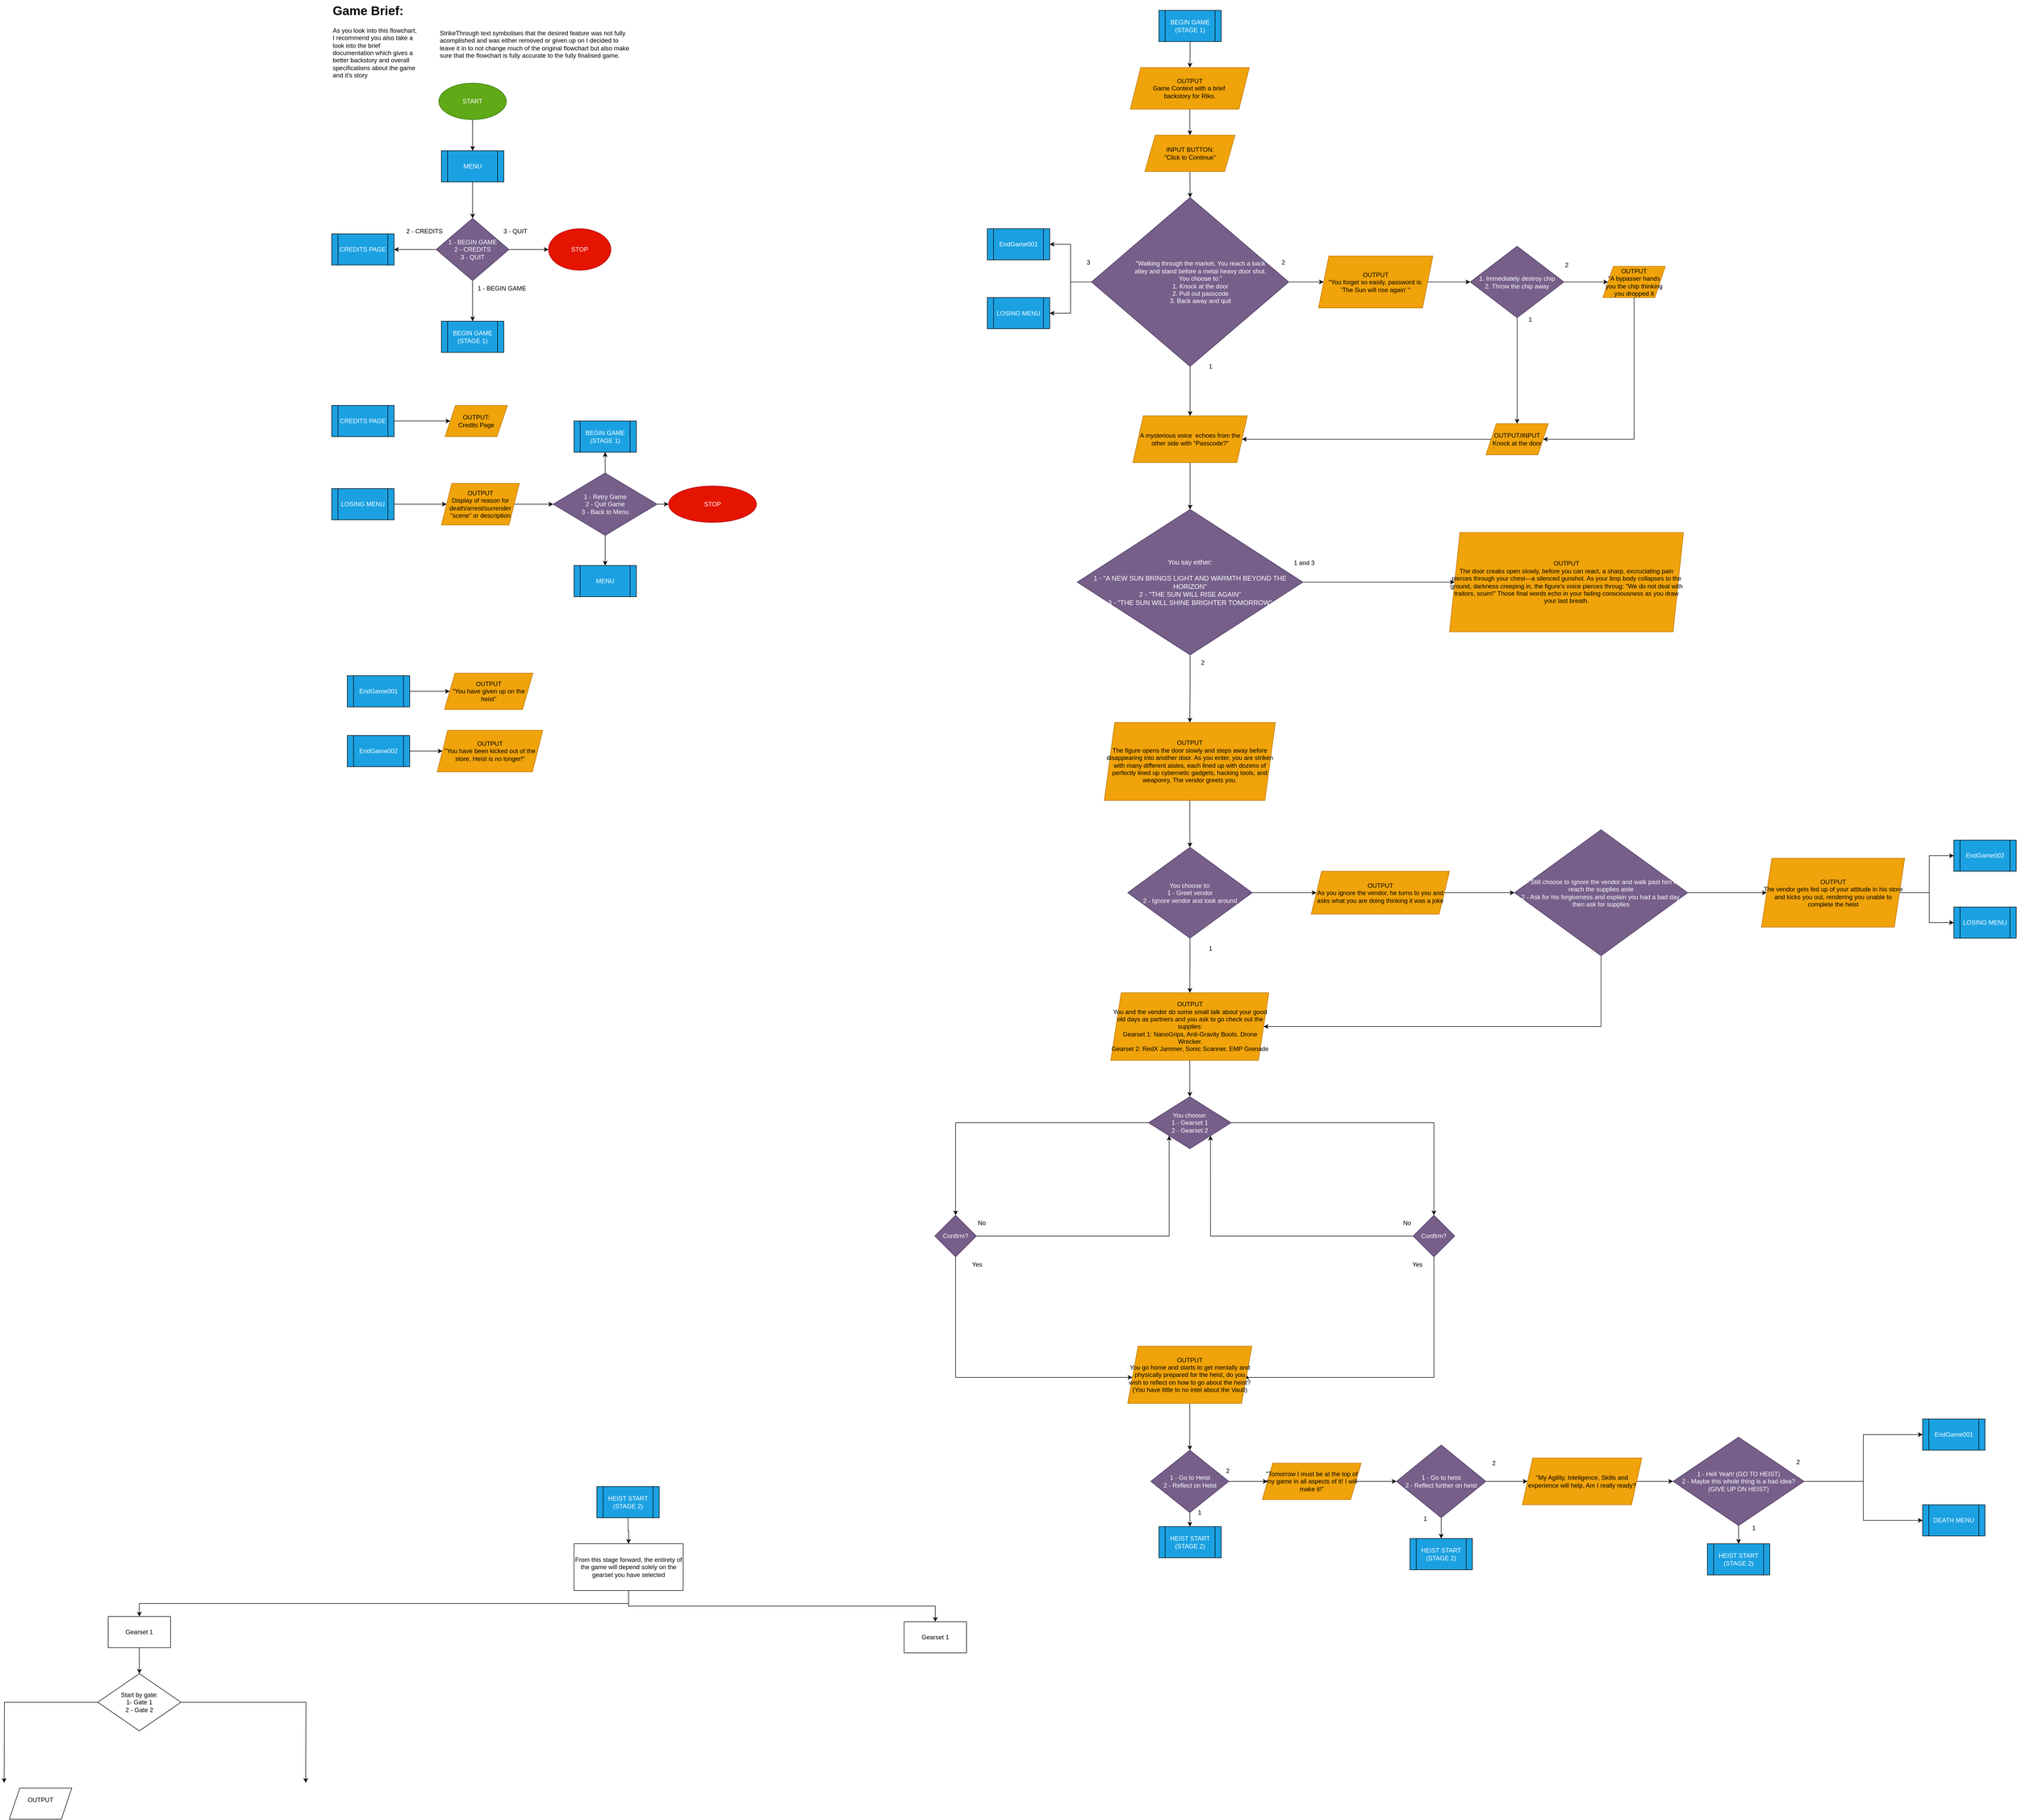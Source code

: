<mxfile version="24.6.4" type="device">
  <diagram name="Page-1" id="VmHKmfUE9KVC_jt5b50s">
    <mxGraphModel dx="2261" dy="836" grid="1" gridSize="10" guides="1" tooltips="1" connect="1" arrows="1" fold="1" page="1" pageScale="1" pageWidth="827" pageHeight="1169" math="0" shadow="0">
      <root>
        <mxCell id="0" />
        <mxCell id="1" parent="0" />
        <mxCell id="46WT86W8ZebrYgX9wmy_-6" style="edgeStyle=orthogonalEdgeStyle;rounded=0;orthogonalLoop=1;jettySize=auto;html=1;exitX=0.5;exitY=1;exitDx=0;exitDy=0;" parent="1" source="46WT86W8ZebrYgX9wmy_-1" target="46WT86W8ZebrYgX9wmy_-2" edge="1">
          <mxGeometry relative="1" as="geometry" />
        </mxCell>
        <mxCell id="46WT86W8ZebrYgX9wmy_-1" value="START" style="ellipse;whiteSpace=wrap;html=1;fillColor=#60a917;fontColor=#ffffff;strokeColor=#2D7600;" parent="1" vertex="1">
          <mxGeometry x="206" y="160" width="130" height="70" as="geometry" />
        </mxCell>
        <mxCell id="oyWgZkVQvpPqm8uU8-76-2" style="edgeStyle=orthogonalEdgeStyle;rounded=0;orthogonalLoop=1;jettySize=auto;html=1;exitX=0.5;exitY=1;exitDx=0;exitDy=0;" parent="1" source="46WT86W8ZebrYgX9wmy_-2" target="46WT86W8ZebrYgX9wmy_-4" edge="1">
          <mxGeometry relative="1" as="geometry" />
        </mxCell>
        <mxCell id="46WT86W8ZebrYgX9wmy_-2" value="MENU" style="shape=process;whiteSpace=wrap;html=1;backgroundOutline=1;fillColor=#1ba1e2;strokeColor=#000000;fontColor=#ffffff;" parent="1" vertex="1">
          <mxGeometry x="211" y="290" width="120" height="60" as="geometry" />
        </mxCell>
        <mxCell id="46WT86W8ZebrYgX9wmy_-8" style="edgeStyle=orthogonalEdgeStyle;rounded=0;orthogonalLoop=1;jettySize=auto;html=1;exitX=1;exitY=0.5;exitDx=0;exitDy=0;" parent="1" source="46WT86W8ZebrYgX9wmy_-4" target="46WT86W8ZebrYgX9wmy_-7" edge="1">
          <mxGeometry relative="1" as="geometry" />
        </mxCell>
        <mxCell id="oyWgZkVQvpPqm8uU8-76-1" style="edgeStyle=orthogonalEdgeStyle;rounded=0;orthogonalLoop=1;jettySize=auto;html=1;exitX=0;exitY=0.5;exitDx=0;exitDy=0;" parent="1" source="46WT86W8ZebrYgX9wmy_-4" target="46WT86W8ZebrYgX9wmy_-28" edge="1">
          <mxGeometry relative="1" as="geometry" />
        </mxCell>
        <mxCell id="ohu0Xb9F8poQxh4BpGcP-58" style="edgeStyle=orthogonalEdgeStyle;rounded=0;orthogonalLoop=1;jettySize=auto;html=1;exitX=0.5;exitY=1;exitDx=0;exitDy=0;" parent="1" source="46WT86W8ZebrYgX9wmy_-4" target="ohu0Xb9F8poQxh4BpGcP-57" edge="1">
          <mxGeometry relative="1" as="geometry" />
        </mxCell>
        <mxCell id="46WT86W8ZebrYgX9wmy_-4" value="1 - BEGIN GAME&lt;div&gt;2 - CREDITS&lt;/div&gt;&lt;div&gt;3 - QUIT&lt;/div&gt;" style="rhombus;whiteSpace=wrap;html=1;fillColor=#76608a;fontColor=#ffffff;strokeColor=#432D57;" parent="1" vertex="1">
          <mxGeometry x="201" y="420" width="140" height="120" as="geometry" />
        </mxCell>
        <mxCell id="46WT86W8ZebrYgX9wmy_-7" value="STOP" style="ellipse;whiteSpace=wrap;html=1;fillColor=#e51400;fontColor=#ffffff;strokeColor=#B20000;" parent="1" vertex="1">
          <mxGeometry x="417" y="440" width="120" height="80" as="geometry" />
        </mxCell>
        <mxCell id="46WT86W8ZebrYgX9wmy_-9" value="3 - QUIT" style="text;html=1;align=center;verticalAlign=middle;resizable=0;points=[];autosize=1;strokeColor=none;fillColor=none;" parent="1" vertex="1">
          <mxGeometry x="318" y="430" width="70" height="30" as="geometry" />
        </mxCell>
        <mxCell id="46WT86W8ZebrYgX9wmy_-37" style="edgeStyle=orthogonalEdgeStyle;rounded=0;orthogonalLoop=1;jettySize=auto;html=1;exitX=0.5;exitY=1;exitDx=0;exitDy=0;fontFamily=Helvetica;fontSize=12;fontColor=default;" parent="1" source="46WT86W8ZebrYgX9wmy_-18" target="46WT86W8ZebrYgX9wmy_-36" edge="1">
          <mxGeometry relative="1" as="geometry" />
        </mxCell>
        <mxCell id="46WT86W8ZebrYgX9wmy_-18" value="BEGIN GAME&lt;div&gt;(STAGE 1)&lt;/div&gt;" style="shape=process;whiteSpace=wrap;html=1;backgroundOutline=1;fillColor=#1ba1e2;fontColor=#ffffff;strokeColor=#000000;" parent="1" vertex="1">
          <mxGeometry x="1591" y="20" width="120" height="60" as="geometry" />
        </mxCell>
        <mxCell id="46WT86W8ZebrYgX9wmy_-25" value="2 - CREDITS" style="text;html=1;align=center;verticalAlign=middle;resizable=0;points=[];autosize=1;strokeColor=none;fillColor=none;fontFamily=Helvetica;fontSize=12;fontColor=default;" parent="1" vertex="1">
          <mxGeometry x="133" y="430" width="90" height="30" as="geometry" />
        </mxCell>
        <mxCell id="46WT86W8ZebrYgX9wmy_-26" value="1 - BEGIN GAME" style="text;html=1;align=center;verticalAlign=middle;resizable=0;points=[];autosize=1;strokeColor=none;fillColor=none;fontFamily=Helvetica;fontSize=12;fontColor=default;" parent="1" vertex="1">
          <mxGeometry x="267" y="540" width="120" height="30" as="geometry" />
        </mxCell>
        <mxCell id="46WT86W8ZebrYgX9wmy_-28" value="CREDITS PAGE" style="shape=process;whiteSpace=wrap;html=1;backgroundOutline=1;strokeColor=#000000;align=center;verticalAlign=middle;fontFamily=Helvetica;fontSize=12;fontColor=#ffffff;fillColor=#1ba1e2;" parent="1" vertex="1">
          <mxGeometry y="450" width="120" height="60" as="geometry" />
        </mxCell>
        <mxCell id="46WT86W8ZebrYgX9wmy_-35" style="edgeStyle=orthogonalEdgeStyle;rounded=0;orthogonalLoop=1;jettySize=auto;html=1;exitX=1;exitY=0.5;exitDx=0;exitDy=0;fontFamily=Helvetica;fontSize=12;fontColor=default;" parent="1" source="46WT86W8ZebrYgX9wmy_-32" target="46WT86W8ZebrYgX9wmy_-34" edge="1">
          <mxGeometry relative="1" as="geometry" />
        </mxCell>
        <mxCell id="46WT86W8ZebrYgX9wmy_-32" value="CREDITS PAGE" style="shape=process;whiteSpace=wrap;html=1;backgroundOutline=1;strokeColor=#000000;align=center;verticalAlign=middle;fontFamily=Helvetica;fontSize=12;fontColor=#ffffff;fillColor=#1ba1e2;" parent="1" vertex="1">
          <mxGeometry y="780" width="120" height="60" as="geometry" />
        </mxCell>
        <mxCell id="46WT86W8ZebrYgX9wmy_-34" value="OUTPUT:&lt;br&gt;Credits Page" style="shape=parallelogram;perimeter=parallelogramPerimeter;whiteSpace=wrap;html=1;fixedSize=1;strokeColor=#BD7000;align=center;verticalAlign=middle;fontFamily=Helvetica;fontSize=12;fontColor=#000000;fillColor=#f0a30a;" parent="1" vertex="1">
          <mxGeometry x="218" y="780" width="120" height="60" as="geometry" />
        </mxCell>
        <mxCell id="46WT86W8ZebrYgX9wmy_-39" style="edgeStyle=orthogonalEdgeStyle;rounded=0;orthogonalLoop=1;jettySize=auto;html=1;exitX=0.5;exitY=1;exitDx=0;exitDy=0;fontFamily=Helvetica;fontSize=12;fontColor=default;" parent="1" source="46WT86W8ZebrYgX9wmy_-36" target="46WT86W8ZebrYgX9wmy_-38" edge="1">
          <mxGeometry relative="1" as="geometry" />
        </mxCell>
        <mxCell id="46WT86W8ZebrYgX9wmy_-36" value="OUTPUT&lt;div&gt;Game Context with a brief&amp;nbsp;&lt;/div&gt;&lt;div&gt;backstory for Riko.&lt;/div&gt;" style="shape=parallelogram;perimeter=parallelogramPerimeter;whiteSpace=wrap;html=1;fixedSize=1;strokeColor=#BD7000;align=center;verticalAlign=middle;fontFamily=Helvetica;fontSize=12;fontColor=#000000;fillColor=#f0a30a;" parent="1" vertex="1">
          <mxGeometry x="1536" y="130" width="229" height="80" as="geometry" />
        </mxCell>
        <mxCell id="oyWgZkVQvpPqm8uU8-76-6" style="edgeStyle=orthogonalEdgeStyle;rounded=0;orthogonalLoop=1;jettySize=auto;html=1;exitX=0.5;exitY=1;exitDx=0;exitDy=0;" parent="1" source="46WT86W8ZebrYgX9wmy_-38" target="oyWgZkVQvpPqm8uU8-76-5" edge="1">
          <mxGeometry relative="1" as="geometry" />
        </mxCell>
        <mxCell id="46WT86W8ZebrYgX9wmy_-38" value="INPUT BUTTON:&#xa;&quot;Click to Continue&quot;" style="shape=parallelogram;perimeter=parallelogramPerimeter;whiteSpace=wrap;fixedSize=1;strokeColor=#BD7000;align=center;verticalAlign=middle;fontFamily=Helvetica;fontSize=12;fontColor=#000000;fillColor=#f0a30a;" parent="1" vertex="1">
          <mxGeometry x="1564" y="260" width="173.5" height="70" as="geometry" />
        </mxCell>
        <mxCell id="oyWgZkVQvpPqm8uU8-76-3" value="StrikeThrough text symbolises that the desired feature&amp;nbsp;&lt;span style=&quot;background-color: initial;&quot;&gt;was not fully&amp;nbsp;&lt;/span&gt;&lt;div&gt;&lt;span style=&quot;background-color: initial;&quot;&gt;acomplished and was either removed or given up on&amp;nbsp;&lt;/span&gt;&lt;span style=&quot;background-color: initial;&quot;&gt;I decided to&amp;nbsp;&lt;/span&gt;&lt;/div&gt;&lt;div&gt;&lt;span style=&quot;background-color: initial;&quot;&gt;leave it in to not change much of the original flowchart&amp;nbsp;&lt;/span&gt;&lt;span style=&quot;background-color: initial;&quot;&gt;but also make&lt;/span&gt;&lt;/div&gt;&lt;div&gt;&lt;span style=&quot;background-color: initial;&quot;&gt;sure that the flowchart is fully accurate to the fully finalised game.&lt;/span&gt;&lt;/div&gt;" style="text;html=1;align=left;verticalAlign=middle;resizable=0;points=[];autosize=1;strokeColor=none;fillColor=none;" parent="1" vertex="1">
          <mxGeometry x="206" y="50" width="390" height="70" as="geometry" />
        </mxCell>
        <mxCell id="oyWgZkVQvpPqm8uU8-76-8" style="edgeStyle=orthogonalEdgeStyle;rounded=0;orthogonalLoop=1;jettySize=auto;html=1;exitX=0;exitY=0.5;exitDx=0;exitDy=0;" parent="1" source="oyWgZkVQvpPqm8uU8-76-5" target="oyWgZkVQvpPqm8uU8-76-7" edge="1">
          <mxGeometry relative="1" as="geometry" />
        </mxCell>
        <mxCell id="oyWgZkVQvpPqm8uU8-76-17" style="edgeStyle=orthogonalEdgeStyle;rounded=0;orthogonalLoop=1;jettySize=auto;html=1;exitX=1;exitY=0.5;exitDx=0;exitDy=0;" parent="1" source="oyWgZkVQvpPqm8uU8-76-5" target="oyWgZkVQvpPqm8uU8-76-16" edge="1">
          <mxGeometry relative="1" as="geometry" />
        </mxCell>
        <mxCell id="ohu0Xb9F8poQxh4BpGcP-9" style="edgeStyle=orthogonalEdgeStyle;rounded=0;orthogonalLoop=1;jettySize=auto;html=1;exitX=0.5;exitY=1;exitDx=0;exitDy=0;" parent="1" source="oyWgZkVQvpPqm8uU8-76-5" target="ohu0Xb9F8poQxh4BpGcP-8" edge="1">
          <mxGeometry relative="1" as="geometry" />
        </mxCell>
        <mxCell id="d6J_IraQt0iToFYRzMnh-6" style="edgeStyle=orthogonalEdgeStyle;rounded=0;orthogonalLoop=1;jettySize=auto;html=1;exitX=0;exitY=0.5;exitDx=0;exitDy=0;" parent="1" source="oyWgZkVQvpPqm8uU8-76-5" target="d6J_IraQt0iToFYRzMnh-5" edge="1">
          <mxGeometry relative="1" as="geometry" />
        </mxCell>
        <mxCell id="oyWgZkVQvpPqm8uU8-76-5" value="&lt;blockquote style=&quot;margin: 0 0 0 40px; border: none; padding: 0px;&quot;&gt;&lt;div style=&quot;&quot;&gt;&quot;Walking through the market, You reach a back&lt;/div&gt;&lt;div style=&quot;&quot;&gt;alley and stand before a metal heavy door shut.&lt;/div&gt;&lt;div style=&quot;&quot;&gt;You choose to:&quot;&lt;/div&gt;&lt;div style=&quot;&quot;&gt;1. Knock at the door&lt;/div&gt;&lt;div style=&quot;&quot;&gt;2. Pull out passcode&lt;/div&gt;&lt;div style=&quot;&quot;&gt;3. Back away and quit&lt;/div&gt;&lt;/blockquote&gt;" style="rhombus;whiteSpace=wrap;html=1;align=center;fillColor=#76608a;fontColor=#ffffff;strokeColor=#432D57;" parent="1" vertex="1">
          <mxGeometry x="1461.25" y="380" width="379.5" height="325" as="geometry" />
        </mxCell>
        <mxCell id="oyWgZkVQvpPqm8uU8-76-7" value="&lt;font color=&quot;#ffffff&quot;&gt;EndGame001&lt;/font&gt;" style="shape=process;whiteSpace=wrap;html=1;backgroundOutline=1;fillColor=#1BA1E2;" parent="1" vertex="1">
          <mxGeometry x="1261" y="440" width="120" height="60" as="geometry" />
        </mxCell>
        <mxCell id="oyWgZkVQvpPqm8uU8-76-9" value="3" style="text;html=1;align=center;verticalAlign=middle;resizable=0;points=[];autosize=1;strokeColor=none;fillColor=none;" parent="1" vertex="1">
          <mxGeometry x="1440" y="490" width="30" height="30" as="geometry" />
        </mxCell>
        <mxCell id="oyWgZkVQvpPqm8uU8-76-10" value="2" style="text;html=1;align=center;verticalAlign=middle;resizable=0;points=[];autosize=1;strokeColor=none;fillColor=none;" parent="1" vertex="1">
          <mxGeometry x="1815" y="490" width="30" height="30" as="geometry" />
        </mxCell>
        <mxCell id="oyWgZkVQvpPqm8uU8-76-12" value="1" style="text;html=1;align=center;verticalAlign=middle;resizable=0;points=[];autosize=1;strokeColor=none;fillColor=none;" parent="1" vertex="1">
          <mxGeometry x="1675" y="690" width="30" height="30" as="geometry" />
        </mxCell>
        <mxCell id="ohu0Xb9F8poQxh4BpGcP-2" style="edgeStyle=orthogonalEdgeStyle;rounded=0;orthogonalLoop=1;jettySize=auto;html=1;exitX=1;exitY=0.5;exitDx=0;exitDy=0;" parent="1" source="oyWgZkVQvpPqm8uU8-76-16" target="ohu0Xb9F8poQxh4BpGcP-1" edge="1">
          <mxGeometry relative="1" as="geometry" />
        </mxCell>
        <mxCell id="oyWgZkVQvpPqm8uU8-76-16" value="OUTPUT&lt;div&gt;&quot;You forget so easily, password is:&lt;br&gt;&#39;The Sun will rise again&#39; &quot;&lt;/div&gt;" style="shape=parallelogram;perimeter=parallelogramPerimeter;whiteSpace=wrap;html=1;fixedSize=1;fillColor=#f0a30a;fontColor=#000000;strokeColor=#BD7000;" parent="1" vertex="1">
          <mxGeometry x="1898" y="492.5" width="220" height="100" as="geometry" />
        </mxCell>
        <mxCell id="ohu0Xb9F8poQxh4BpGcP-11" style="edgeStyle=orthogonalEdgeStyle;rounded=0;orthogonalLoop=1;jettySize=auto;html=1;exitX=0.5;exitY=1;exitDx=0;exitDy=0;" parent="1" source="ohu0Xb9F8poQxh4BpGcP-1" target="ohu0Xb9F8poQxh4BpGcP-10" edge="1">
          <mxGeometry relative="1" as="geometry" />
        </mxCell>
        <mxCell id="ohu0Xb9F8poQxh4BpGcP-14" style="edgeStyle=orthogonalEdgeStyle;rounded=0;orthogonalLoop=1;jettySize=auto;html=1;exitX=1;exitY=0.5;exitDx=0;exitDy=0;" parent="1" source="ohu0Xb9F8poQxh4BpGcP-1" target="ohu0Xb9F8poQxh4BpGcP-15" edge="1">
          <mxGeometry relative="1" as="geometry">
            <mxPoint x="2520.0" y="515.211" as="targetPoint" />
          </mxGeometry>
        </mxCell>
        <mxCell id="ohu0Xb9F8poQxh4BpGcP-1" value="1. Immediately destroy chip&lt;div&gt;2.&amp;nbsp;&lt;span style=&quot;background-color: initial;&quot;&gt;Throw the chip away&lt;/span&gt;&lt;/div&gt;" style="rhombus;whiteSpace=wrap;html=1;fillColor=#76608a;fontColor=#ffffff;strokeColor=#432D57;" parent="1" vertex="1">
          <mxGeometry x="2190" y="473.75" width="180" height="137.5" as="geometry" />
        </mxCell>
        <mxCell id="ohu0Xb9F8poQxh4BpGcP-18" value="" style="edgeStyle=orthogonalEdgeStyle;rounded=0;orthogonalLoop=1;jettySize=auto;html=1;" parent="1" source="ohu0Xb9F8poQxh4BpGcP-8" target="ohu0Xb9F8poQxh4BpGcP-17" edge="1">
          <mxGeometry relative="1" as="geometry" />
        </mxCell>
        <mxCell id="ohu0Xb9F8poQxh4BpGcP-8" value="A mysterious voice&amp;nbsp; echoes from the other side with &quot;Passcode?&quot;" style="shape=parallelogram;perimeter=parallelogramPerimeter;whiteSpace=wrap;html=1;fixedSize=1;fillColor=#f0a30a;fontColor=#000000;strokeColor=#BD7000;" parent="1" vertex="1">
          <mxGeometry x="1541" y="800" width="220" height="90" as="geometry" />
        </mxCell>
        <mxCell id="ohu0Xb9F8poQxh4BpGcP-12" style="edgeStyle=orthogonalEdgeStyle;rounded=0;orthogonalLoop=1;jettySize=auto;html=1;exitX=0;exitY=0.5;exitDx=0;exitDy=0;" parent="1" source="ohu0Xb9F8poQxh4BpGcP-10" target="ohu0Xb9F8poQxh4BpGcP-8" edge="1">
          <mxGeometry relative="1" as="geometry" />
        </mxCell>
        <mxCell id="ohu0Xb9F8poQxh4BpGcP-10" value="OUTPUT/INPUT&lt;br&gt;Knock at the door" style="shape=parallelogram;perimeter=parallelogramPerimeter;whiteSpace=wrap;html=1;fixedSize=1;fillColor=#f0a30a;fontColor=#000000;strokeColor=#BD7000;" parent="1" vertex="1">
          <mxGeometry x="2220" y="815" width="120" height="60" as="geometry" />
        </mxCell>
        <mxCell id="ohu0Xb9F8poQxh4BpGcP-13" value="1" style="text;html=1;align=center;verticalAlign=middle;resizable=0;points=[];autosize=1;strokeColor=none;fillColor=none;" parent="1" vertex="1">
          <mxGeometry x="2290" y="600" width="30" height="30" as="geometry" />
        </mxCell>
        <mxCell id="ohu0Xb9F8poQxh4BpGcP-16" style="edgeStyle=orthogonalEdgeStyle;rounded=0;orthogonalLoop=1;jettySize=auto;html=1;exitX=0.5;exitY=1;exitDx=0;exitDy=0;entryX=1;entryY=0.5;entryDx=0;entryDy=0;" parent="1" source="ohu0Xb9F8poQxh4BpGcP-15" target="ohu0Xb9F8poQxh4BpGcP-10" edge="1">
          <mxGeometry relative="1" as="geometry">
            <Array as="points">
              <mxPoint x="2505" y="845" />
            </Array>
          </mxGeometry>
        </mxCell>
        <mxCell id="ohu0Xb9F8poQxh4BpGcP-15" value="OUTPUT&lt;br&gt;&quot;A bypasser hands you the chip thinking you dropped it" style="shape=parallelogram;perimeter=parallelogramPerimeter;whiteSpace=wrap;html=1;fixedSize=1;fillColor=#f0a30a;fontColor=#000000;strokeColor=#BD7000;" parent="1" vertex="1">
          <mxGeometry x="2445" y="512.5" width="120" height="60" as="geometry" />
        </mxCell>
        <mxCell id="ohu0Xb9F8poQxh4BpGcP-22" value="" style="edgeStyle=orthogonalEdgeStyle;rounded=0;orthogonalLoop=1;jettySize=auto;html=1;" parent="1" source="ohu0Xb9F8poQxh4BpGcP-17" target="ohu0Xb9F8poQxh4BpGcP-21" edge="1">
          <mxGeometry relative="1" as="geometry" />
        </mxCell>
        <mxCell id="ohu0Xb9F8poQxh4BpGcP-27" value="" style="edgeStyle=orthogonalEdgeStyle;rounded=0;orthogonalLoop=1;jettySize=auto;html=1;" parent="1" source="ohu0Xb9F8poQxh4BpGcP-17" target="ohu0Xb9F8poQxh4BpGcP-26" edge="1">
          <mxGeometry relative="1" as="geometry" />
        </mxCell>
        <mxCell id="ohu0Xb9F8poQxh4BpGcP-17" value="&lt;font style=&quot;font-size: 13px;&quot;&gt;You say either:&lt;/font&gt;&lt;div&gt;&lt;font style=&quot;font-size: 13px;&quot;&gt;&lt;br&gt;&lt;div style=&quot;&quot;&gt;&lt;span style=&quot;background-color: initial;&quot;&gt;1 - &quot;A NEW SUN BRINGS LIGHT AND WARMTH BEYOND THE HORIZON&quot;&lt;/span&gt;&lt;/div&gt;&lt;/font&gt;&lt;div&gt;&lt;div style=&quot;font-size: 13px;&quot;&gt;&lt;font style=&quot;font-size: 13px;&quot;&gt;2 - &quot;THE SUN WILL RISE AGAIN&quot;&lt;/font&gt;&lt;/div&gt;&lt;div style=&quot;font-size: 13px;&quot;&gt;&lt;font style=&quot;font-size: 13px;&quot;&gt;3 - &quot;THE SUN WILL SHINE BRIGHTER TOMORROW&quot;&lt;/font&gt;&lt;/div&gt;&lt;/div&gt;&lt;/div&gt;" style="rhombus;whiteSpace=wrap;html=1;align=center;fillColor=#76608a;fontColor=#ffffff;strokeColor=#432D57;" parent="1" vertex="1">
          <mxGeometry x="1434" y="980" width="434" height="280" as="geometry" />
        </mxCell>
        <mxCell id="ohu0Xb9F8poQxh4BpGcP-21" value="OUTPUT&lt;br&gt;&lt;div style=&quot;&quot;&gt;&lt;span style=&quot;background-color: initial;&quot;&gt;The door creaks open slowly, before you can react, a sharp, excruciating pain pierces through your chest—a silenced gunshot. As your limp body collapses to the ground, darkness creeping in, the figure&#39;s voice pierces throug: &lt;/span&gt;&lt;span style=&quot;background-color: initial;&quot;&gt;&quot;We do not deal with traitors, scum!&quot;&lt;/span&gt;&lt;span style=&quot;background-color: initial;&quot;&gt; Those final words echo in your fading consciousness as you draw your last breath.&lt;/span&gt;&lt;/div&gt;" style="shape=parallelogram;perimeter=parallelogramPerimeter;whiteSpace=wrap;html=1;fixedSize=1;align=center;fillColor=#f0a30a;fontColor=#000000;strokeColor=#BD7000;" parent="1" vertex="1">
          <mxGeometry x="2150" y="1024.5" width="450" height="191" as="geometry" />
        </mxCell>
        <mxCell id="ohu0Xb9F8poQxh4BpGcP-23" value="1 and 3" style="text;html=1;align=center;verticalAlign=middle;resizable=0;points=[];autosize=1;strokeColor=none;fillColor=none;" parent="1" vertex="1">
          <mxGeometry x="1840" y="1068" width="60" height="30" as="geometry" />
        </mxCell>
        <mxCell id="ohu0Xb9F8poQxh4BpGcP-24" value="2" style="text;html=1;align=center;verticalAlign=middle;resizable=0;points=[];autosize=1;strokeColor=none;fillColor=none;" parent="1" vertex="1">
          <mxGeometry x="2360" y="495" width="30" height="30" as="geometry" />
        </mxCell>
        <mxCell id="ohu0Xb9F8poQxh4BpGcP-25" value="2" style="text;html=1;align=center;verticalAlign=middle;resizable=0;points=[];autosize=1;strokeColor=none;fillColor=none;" parent="1" vertex="1">
          <mxGeometry x="1660" y="1260" width="30" height="30" as="geometry" />
        </mxCell>
        <mxCell id="ohu0Xb9F8poQxh4BpGcP-29" value="" style="edgeStyle=orthogonalEdgeStyle;rounded=0;orthogonalLoop=1;jettySize=auto;html=1;" parent="1" source="ohu0Xb9F8poQxh4BpGcP-26" target="ohu0Xb9F8poQxh4BpGcP-28" edge="1">
          <mxGeometry relative="1" as="geometry" />
        </mxCell>
        <mxCell id="ohu0Xb9F8poQxh4BpGcP-26" value="OUTPUT&lt;br&gt;The figure opens the door slowly and steps away before disappearing into another door. As you enter, you are striken with many different aisles, each lined up with dozens of perfectly lined up cybernetic gadgets, hacking tools, and weaponry, The vendor greets you." style="shape=parallelogram;perimeter=parallelogramPerimeter;whiteSpace=wrap;html=1;fixedSize=1;fillColor=#f0a30a;fontColor=#000000;strokeColor=#BD7000;" parent="1" vertex="1">
          <mxGeometry x="1486" y="1390" width="329" height="150" as="geometry" />
        </mxCell>
        <mxCell id="ohu0Xb9F8poQxh4BpGcP-31" value="" style="edgeStyle=orthogonalEdgeStyle;rounded=0;orthogonalLoop=1;jettySize=auto;html=1;" parent="1" source="ohu0Xb9F8poQxh4BpGcP-28" target="ohu0Xb9F8poQxh4BpGcP-30" edge="1">
          <mxGeometry relative="1" as="geometry" />
        </mxCell>
        <mxCell id="ohu0Xb9F8poQxh4BpGcP-33" value="" style="edgeStyle=orthogonalEdgeStyle;rounded=0;orthogonalLoop=1;jettySize=auto;html=1;" parent="1" source="ohu0Xb9F8poQxh4BpGcP-28" target="ohu0Xb9F8poQxh4BpGcP-34" edge="1">
          <mxGeometry relative="1" as="geometry">
            <mxPoint x="1920.25" y="1717.5" as="targetPoint" />
          </mxGeometry>
        </mxCell>
        <mxCell id="ohu0Xb9F8poQxh4BpGcP-28" value="You choose to:&lt;br&gt;1 - Greet vendor&lt;div&gt;2 - Ignore vendor and look around&lt;/div&gt;" style="rhombus;whiteSpace=wrap;html=1;fillColor=#76608a;fontColor=#ffffff;strokeColor=#432D57;" parent="1" vertex="1">
          <mxGeometry x="1531" y="1630" width="239.5" height="175" as="geometry" />
        </mxCell>
        <mxCell id="ohu0Xb9F8poQxh4BpGcP-36" style="edgeStyle=orthogonalEdgeStyle;rounded=0;orthogonalLoop=1;jettySize=auto;html=1;exitX=0.5;exitY=1;exitDx=0;exitDy=0;entryX=0.5;entryY=0;entryDx=0;entryDy=0;" parent="1" source="ohu0Xb9F8poQxh4BpGcP-30" target="ohu0Xb9F8poQxh4BpGcP-35" edge="1">
          <mxGeometry relative="1" as="geometry" />
        </mxCell>
        <mxCell id="ohu0Xb9F8poQxh4BpGcP-30" value="OUTPUT&lt;br&gt;You and the vendor do some small talk about your good old days as partners and you ask to go check out the supplies:&lt;br&gt;Gearset 1: NanoGrips, Anti-Gravity Boots, Drone Wrecker.&lt;div&gt;Gearset 2: RedX Jammer, Sonic Scanner, EMP Grenade&lt;/div&gt;" style="shape=parallelogram;perimeter=parallelogramPerimeter;whiteSpace=wrap;html=1;fixedSize=1;fillColor=#f0a30a;fontColor=#000000;strokeColor=#BD7000;" parent="1" vertex="1">
          <mxGeometry x="1498.5" y="1910" width="304" height="130" as="geometry" />
        </mxCell>
        <mxCell id="ohu0Xb9F8poQxh4BpGcP-40" value="" style="edgeStyle=orthogonalEdgeStyle;rounded=0;orthogonalLoop=1;jettySize=auto;html=1;" parent="1" source="ohu0Xb9F8poQxh4BpGcP-34" target="ohu0Xb9F8poQxh4BpGcP-39" edge="1">
          <mxGeometry relative="1" as="geometry" />
        </mxCell>
        <mxCell id="ohu0Xb9F8poQxh4BpGcP-34" value="&lt;div&gt;OUTPUT&lt;/div&gt;As you ignore the vendor, he turns to you and asks what you are doing thinking it was a joke" style="shape=parallelogram;perimeter=parallelogramPerimeter;whiteSpace=wrap;html=1;fixedSize=1;fillColor=#f0a30a;fontColor=#000000;strokeColor=#BD7000;" parent="1" vertex="1">
          <mxGeometry x="1884" y="1676.25" width="266" height="82.5" as="geometry" />
        </mxCell>
        <mxCell id="ohu0Xb9F8poQxh4BpGcP-76" style="edgeStyle=orthogonalEdgeStyle;rounded=0;orthogonalLoop=1;jettySize=auto;html=1;exitX=1;exitY=0.5;exitDx=0;exitDy=0;" parent="1" source="ohu0Xb9F8poQxh4BpGcP-35" target="ohu0Xb9F8poQxh4BpGcP-80" edge="1">
          <mxGeometry relative="1" as="geometry">
            <mxPoint x="2120" y="2340" as="targetPoint" />
          </mxGeometry>
        </mxCell>
        <mxCell id="ohu0Xb9F8poQxh4BpGcP-77" style="edgeStyle=orthogonalEdgeStyle;rounded=0;orthogonalLoop=1;jettySize=auto;html=1;exitX=0;exitY=0.5;exitDx=0;exitDy=0;" parent="1" source="ohu0Xb9F8poQxh4BpGcP-35" target="ohu0Xb9F8poQxh4BpGcP-78" edge="1">
          <mxGeometry relative="1" as="geometry">
            <mxPoint x="1200" y="2340" as="targetPoint" />
          </mxGeometry>
        </mxCell>
        <mxCell id="ohu0Xb9F8poQxh4BpGcP-35" value="You choose:&lt;br&gt;1 - Gearset 1&lt;div&gt;2 - Gearset 2&lt;/div&gt;" style="rhombus;whiteSpace=wrap;html=1;fillColor=#76608a;fontColor=#ffffff;strokeColor=#432D57;" parent="1" vertex="1">
          <mxGeometry x="1571" y="2110" width="159" height="100" as="geometry" />
        </mxCell>
        <mxCell id="ohu0Xb9F8poQxh4BpGcP-38" value="1" style="text;html=1;align=center;verticalAlign=middle;resizable=0;points=[];autosize=1;strokeColor=none;fillColor=none;" parent="1" vertex="1">
          <mxGeometry x="1675" y="1810" width="30" height="30" as="geometry" />
        </mxCell>
        <mxCell id="ohu0Xb9F8poQxh4BpGcP-48" value="" style="edgeStyle=orthogonalEdgeStyle;rounded=0;orthogonalLoop=1;jettySize=auto;html=1;" parent="1" source="ohu0Xb9F8poQxh4BpGcP-39" target="ohu0Xb9F8poQxh4BpGcP-47" edge="1">
          <mxGeometry relative="1" as="geometry" />
        </mxCell>
        <mxCell id="ohu0Xb9F8poQxh4BpGcP-54" style="edgeStyle=orthogonalEdgeStyle;rounded=0;orthogonalLoop=1;jettySize=auto;html=1;exitX=0.5;exitY=1;exitDx=0;exitDy=0;entryX=1;entryY=0.5;entryDx=0;entryDy=0;" parent="1" source="ohu0Xb9F8poQxh4BpGcP-39" target="ohu0Xb9F8poQxh4BpGcP-30" edge="1">
          <mxGeometry relative="1" as="geometry">
            <Array as="points">
              <mxPoint x="2442" y="1975" />
            </Array>
          </mxGeometry>
        </mxCell>
        <mxCell id="ohu0Xb9F8poQxh4BpGcP-39" value="1- Still choose to Ignore the vendor and walk past him to reach the supplies aisle&lt;div&gt;2 - Ask for his forgiveness and explain you had a bad day, then ask for supplies&lt;/div&gt;" style="rhombus;whiteSpace=wrap;html=1;fillColor=#76608a;fontColor=#ffffff;strokeColor=#432D57;" parent="1" vertex="1">
          <mxGeometry x="2275" y="1596.25" width="333" height="242.5" as="geometry" />
        </mxCell>
        <mxCell id="ohu0Xb9F8poQxh4BpGcP-104" style="edgeStyle=orthogonalEdgeStyle;rounded=0;orthogonalLoop=1;jettySize=auto;html=1;exitX=1;exitY=0.5;exitDx=0;exitDy=0;" parent="1" source="ohu0Xb9F8poQxh4BpGcP-47" target="ohu0Xb9F8poQxh4BpGcP-103" edge="1">
          <mxGeometry relative="1" as="geometry" />
        </mxCell>
        <mxCell id="d6J_IraQt0iToFYRzMnh-4" style="edgeStyle=orthogonalEdgeStyle;rounded=0;orthogonalLoop=1;jettySize=auto;html=1;exitX=1;exitY=0.5;exitDx=0;exitDy=0;entryX=0;entryY=0.5;entryDx=0;entryDy=0;" parent="1" source="ohu0Xb9F8poQxh4BpGcP-47" target="ohu0Xb9F8poQxh4BpGcP-60" edge="1">
          <mxGeometry relative="1" as="geometry" />
        </mxCell>
        <mxCell id="ohu0Xb9F8poQxh4BpGcP-47" value="OUTPUT&lt;br&gt;The vendor gets fed up of your attitude in his store and kicks you out, rendering you unable to complete the heist" style="shape=parallelogram;perimeter=parallelogramPerimeter;whiteSpace=wrap;html=1;fixedSize=1;fillColor=#f0a30a;fontColor=#000000;strokeColor=#BD7000;" parent="1" vertex="1">
          <mxGeometry x="2750" y="1651.25" width="275.5" height="132.5" as="geometry" />
        </mxCell>
        <mxCell id="ohu0Xb9F8poQxh4BpGcP-56" value="&lt;h1 style=&quot;margin-top: 0px;&quot;&gt;Game Brief:&lt;/h1&gt;&lt;p&gt;As you look into this flowchart, I recommend you also take a look into the brief documentation which gives a better backstory and overall specifications about the game and it&#39;s story&lt;/p&gt;" style="text;html=1;whiteSpace=wrap;overflow=hidden;rounded=0;" parent="1" vertex="1">
          <mxGeometry width="170" height="160" as="geometry" />
        </mxCell>
        <mxCell id="ohu0Xb9F8poQxh4BpGcP-57" value="BEGIN GAME&lt;div&gt;(STAGE 1)&lt;br&gt;&lt;/div&gt;" style="shape=process;whiteSpace=wrap;html=1;backgroundOutline=1;fillColor=#1ba1e2;fontColor=#ffffff;strokeColor=#000000;" parent="1" vertex="1">
          <mxGeometry x="211" y="618" width="120" height="60" as="geometry" />
        </mxCell>
        <mxCell id="ohu0Xb9F8poQxh4BpGcP-62" style="edgeStyle=orthogonalEdgeStyle;rounded=0;orthogonalLoop=1;jettySize=auto;html=1;exitX=1;exitY=0.5;exitDx=0;exitDy=0;entryX=0;entryY=0.5;entryDx=0;entryDy=0;" parent="1" source="ohu0Xb9F8poQxh4BpGcP-59" target="ohu0Xb9F8poQxh4BpGcP-116" edge="1">
          <mxGeometry relative="1" as="geometry">
            <mxPoint x="203" y="970" as="targetPoint" />
          </mxGeometry>
        </mxCell>
        <mxCell id="ohu0Xb9F8poQxh4BpGcP-59" value="LOSING MENU" style="shape=process;whiteSpace=wrap;html=1;backgroundOutline=1;fillColor=#1ba1e2;fontColor=#ffffff;strokeColor=#000000;" parent="1" vertex="1">
          <mxGeometry y="940" width="120" height="60" as="geometry" />
        </mxCell>
        <mxCell id="ohu0Xb9F8poQxh4BpGcP-60" value="LOSING MENU" style="shape=process;whiteSpace=wrap;html=1;backgroundOutline=1;fillColor=#1ba1e2;fontColor=#ffffff;strokeColor=#000000;" parent="1" vertex="1">
          <mxGeometry x="3120" y="1745" width="120" height="60" as="geometry" />
        </mxCell>
        <mxCell id="ohu0Xb9F8poQxh4BpGcP-68" style="edgeStyle=orthogonalEdgeStyle;rounded=0;orthogonalLoop=1;jettySize=auto;html=1;exitX=0.5;exitY=0;exitDx=0;exitDy=0;" parent="1" source="ohu0Xb9F8poQxh4BpGcP-63" target="ohu0Xb9F8poQxh4BpGcP-67" edge="1">
          <mxGeometry relative="1" as="geometry" />
        </mxCell>
        <mxCell id="ohu0Xb9F8poQxh4BpGcP-70" style="edgeStyle=orthogonalEdgeStyle;rounded=0;orthogonalLoop=1;jettySize=auto;html=1;exitX=0.5;exitY=1;exitDx=0;exitDy=0;" parent="1" source="ohu0Xb9F8poQxh4BpGcP-63" target="ohu0Xb9F8poQxh4BpGcP-69" edge="1">
          <mxGeometry relative="1" as="geometry" />
        </mxCell>
        <mxCell id="ohu0Xb9F8poQxh4BpGcP-71" style="edgeStyle=orthogonalEdgeStyle;rounded=0;orthogonalLoop=1;jettySize=auto;html=1;exitX=1;exitY=0.5;exitDx=0;exitDy=0;" parent="1" source="ohu0Xb9F8poQxh4BpGcP-63" target="ohu0Xb9F8poQxh4BpGcP-65" edge="1">
          <mxGeometry relative="1" as="geometry" />
        </mxCell>
        <mxCell id="ohu0Xb9F8poQxh4BpGcP-63" value="1 - Retry Game&lt;div&gt;2 - Quit Game&lt;/div&gt;&lt;div&gt;3 - Back to Menu&lt;/div&gt;" style="rhombus;whiteSpace=wrap;html=1;fillColor=#76608a;fontColor=#ffffff;strokeColor=#432D57;" parent="1" vertex="1">
          <mxGeometry x="426" y="910" width="200" height="120" as="geometry" />
        </mxCell>
        <mxCell id="ohu0Xb9F8poQxh4BpGcP-65" value="STOP" style="ellipse;whiteSpace=wrap;html=1;fillColor=#e51400;fontColor=#ffffff;strokeColor=#B20000;" parent="1" vertex="1">
          <mxGeometry x="648" y="935" width="169" height="70" as="geometry" />
        </mxCell>
        <mxCell id="ohu0Xb9F8poQxh4BpGcP-67" value="BEGIN GAME&lt;div&gt;(STAGE 1)&lt;br&gt;&lt;/div&gt;" style="shape=process;whiteSpace=wrap;html=1;backgroundOutline=1;fillColor=#1ba1e2;fontColor=#ffffff;strokeColor=#000000;" parent="1" vertex="1">
          <mxGeometry x="466" y="810" width="120" height="60" as="geometry" />
        </mxCell>
        <mxCell id="ohu0Xb9F8poQxh4BpGcP-69" value="MENU" style="shape=process;whiteSpace=wrap;html=1;backgroundOutline=1;fillColor=#1ba1e2;fontColor=#ffffff;strokeColor=#000000;" parent="1" vertex="1">
          <mxGeometry x="466" y="1088" width="120" height="60" as="geometry" />
        </mxCell>
        <mxCell id="ohu0Xb9F8poQxh4BpGcP-79" style="edgeStyle=orthogonalEdgeStyle;rounded=0;orthogonalLoop=1;jettySize=auto;html=1;exitX=1;exitY=0.5;exitDx=0;exitDy=0;entryX=0;entryY=1;entryDx=0;entryDy=0;" parent="1" source="ohu0Xb9F8poQxh4BpGcP-78" target="ohu0Xb9F8poQxh4BpGcP-35" edge="1">
          <mxGeometry relative="1" as="geometry" />
        </mxCell>
        <mxCell id="ohu0Xb9F8poQxh4BpGcP-87" value="" style="edgeStyle=orthogonalEdgeStyle;rounded=0;orthogonalLoop=1;jettySize=auto;html=1;" parent="1" source="ohu0Xb9F8poQxh4BpGcP-78" target="ohu0Xb9F8poQxh4BpGcP-86" edge="1">
          <mxGeometry relative="1" as="geometry">
            <Array as="points">
              <mxPoint x="1200" y="2650" />
            </Array>
          </mxGeometry>
        </mxCell>
        <mxCell id="ohu0Xb9F8poQxh4BpGcP-78" value="Confirm?" style="rhombus;whiteSpace=wrap;html=1;fillColor=#76608a;fontColor=#ffffff;strokeColor=#432D57;" parent="1" vertex="1">
          <mxGeometry x="1160" y="2338" width="80" height="80" as="geometry" />
        </mxCell>
        <mxCell id="ohu0Xb9F8poQxh4BpGcP-81" style="edgeStyle=orthogonalEdgeStyle;rounded=0;orthogonalLoop=1;jettySize=auto;html=1;exitX=0;exitY=0.5;exitDx=0;exitDy=0;entryX=1;entryY=1;entryDx=0;entryDy=0;" parent="1" source="ohu0Xb9F8poQxh4BpGcP-80" target="ohu0Xb9F8poQxh4BpGcP-35" edge="1">
          <mxGeometry relative="1" as="geometry" />
        </mxCell>
        <mxCell id="ohu0Xb9F8poQxh4BpGcP-88" style="edgeStyle=orthogonalEdgeStyle;rounded=0;orthogonalLoop=1;jettySize=auto;html=1;exitX=0.5;exitY=1;exitDx=0;exitDy=0;entryX=1;entryY=0.5;entryDx=0;entryDy=0;" parent="1" source="ohu0Xb9F8poQxh4BpGcP-80" target="ohu0Xb9F8poQxh4BpGcP-86" edge="1">
          <mxGeometry relative="1" as="geometry">
            <Array as="points">
              <mxPoint x="2120" y="2650" />
            </Array>
          </mxGeometry>
        </mxCell>
        <mxCell id="ohu0Xb9F8poQxh4BpGcP-80" value="Confirm?" style="rhombus;whiteSpace=wrap;html=1;fillColor=#76608a;fontColor=#ffffff;strokeColor=#432D57;" parent="1" vertex="1">
          <mxGeometry x="2080" y="2338" width="80" height="80" as="geometry" />
        </mxCell>
        <mxCell id="ohu0Xb9F8poQxh4BpGcP-82" value="No" style="text;html=1;align=center;verticalAlign=middle;resizable=0;points=[];autosize=1;strokeColor=none;fillColor=none;" parent="1" vertex="1">
          <mxGeometry x="1230" y="2338" width="40" height="30" as="geometry" />
        </mxCell>
        <mxCell id="ohu0Xb9F8poQxh4BpGcP-83" value="No" style="text;html=1;align=center;verticalAlign=middle;resizable=0;points=[];autosize=1;strokeColor=none;fillColor=none;" parent="1" vertex="1">
          <mxGeometry x="2048" y="2338" width="40" height="30" as="geometry" />
        </mxCell>
        <mxCell id="ohu0Xb9F8poQxh4BpGcP-84" value="Yes" style="text;html=1;align=center;verticalAlign=middle;resizable=0;points=[];autosize=1;strokeColor=none;fillColor=none;" parent="1" vertex="1">
          <mxGeometry x="2068" y="2418" width="40" height="30" as="geometry" />
        </mxCell>
        <mxCell id="ohu0Xb9F8poQxh4BpGcP-85" value="Yes" style="text;html=1;align=center;verticalAlign=middle;resizable=0;points=[];autosize=1;strokeColor=none;fillColor=none;" parent="1" vertex="1">
          <mxGeometry x="1221" y="2418" width="40" height="30" as="geometry" />
        </mxCell>
        <mxCell id="ohu0Xb9F8poQxh4BpGcP-90" style="edgeStyle=orthogonalEdgeStyle;rounded=0;orthogonalLoop=1;jettySize=auto;html=1;exitX=0.5;exitY=1;exitDx=0;exitDy=0;" parent="1" source="ohu0Xb9F8poQxh4BpGcP-86" target="ohu0Xb9F8poQxh4BpGcP-89" edge="1">
          <mxGeometry relative="1" as="geometry" />
        </mxCell>
        <mxCell id="ohu0Xb9F8poQxh4BpGcP-86" value="&lt;div&gt;OUTPUT&lt;/div&gt;You go home and starts to get mentally and physically prepared for the heist, do you wish to reflect on how to go about the heist? (You have little to no intel about the Vault)" style="shape=parallelogram;perimeter=parallelogramPerimeter;whiteSpace=wrap;html=1;fixedSize=1;fillColor=#f0a30a;fontColor=#000000;strokeColor=#BD7000;" parent="1" vertex="1">
          <mxGeometry x="1531" y="2590" width="239" height="110" as="geometry" />
        </mxCell>
        <mxCell id="ohu0Xb9F8poQxh4BpGcP-93" style="edgeStyle=orthogonalEdgeStyle;rounded=0;orthogonalLoop=1;jettySize=auto;html=1;exitX=1;exitY=0.5;exitDx=0;exitDy=0;" parent="1" source="ohu0Xb9F8poQxh4BpGcP-89" target="ohu0Xb9F8poQxh4BpGcP-92" edge="1">
          <mxGeometry relative="1" as="geometry" />
        </mxCell>
        <mxCell id="ohu0Xb9F8poQxh4BpGcP-130" style="edgeStyle=orthogonalEdgeStyle;rounded=0;orthogonalLoop=1;jettySize=auto;html=1;exitX=0.5;exitY=1;exitDx=0;exitDy=0;" parent="1" source="ohu0Xb9F8poQxh4BpGcP-89" target="ohu0Xb9F8poQxh4BpGcP-127" edge="1">
          <mxGeometry relative="1" as="geometry" />
        </mxCell>
        <mxCell id="ohu0Xb9F8poQxh4BpGcP-89" value="1 - Go to Heist&lt;br&gt;&lt;div&gt;2 - Reflect on Heist&lt;/div&gt;" style="rhombus;whiteSpace=wrap;html=1;fillColor=#76608a;fontColor=#ffffff;strokeColor=#432D57;" parent="1" vertex="1">
          <mxGeometry x="1575.5" y="2790" width="150" height="120" as="geometry" />
        </mxCell>
        <mxCell id="ohu0Xb9F8poQxh4BpGcP-95" style="edgeStyle=orthogonalEdgeStyle;rounded=0;orthogonalLoop=1;jettySize=auto;html=1;exitX=1;exitY=0.5;exitDx=0;exitDy=0;" parent="1" source="ohu0Xb9F8poQxh4BpGcP-92" target="ohu0Xb9F8poQxh4BpGcP-94" edge="1">
          <mxGeometry relative="1" as="geometry" />
        </mxCell>
        <mxCell id="ohu0Xb9F8poQxh4BpGcP-92" value="&quot;Tomorrow I must be at the top of my game in all aspects of it! I will make it!&quot;" style="shape=parallelogram;perimeter=parallelogramPerimeter;whiteSpace=wrap;html=1;fixedSize=1;fillColor=#f0a30a;fontColor=#000000;strokeColor=#BD7000;" parent="1" vertex="1">
          <mxGeometry x="1790" y="2815" width="190" height="70" as="geometry" />
        </mxCell>
        <mxCell id="ohu0Xb9F8poQxh4BpGcP-102" style="edgeStyle=orthogonalEdgeStyle;rounded=0;orthogonalLoop=1;jettySize=auto;html=1;exitX=1;exitY=0.5;exitDx=0;exitDy=0;" parent="1" source="ohu0Xb9F8poQxh4BpGcP-94" target="ohu0Xb9F8poQxh4BpGcP-101" edge="1">
          <mxGeometry relative="1" as="geometry" />
        </mxCell>
        <mxCell id="ohu0Xb9F8poQxh4BpGcP-131" style="edgeStyle=orthogonalEdgeStyle;rounded=0;orthogonalLoop=1;jettySize=auto;html=1;exitX=0.5;exitY=1;exitDx=0;exitDy=0;" parent="1" source="ohu0Xb9F8poQxh4BpGcP-94" target="ohu0Xb9F8poQxh4BpGcP-128" edge="1">
          <mxGeometry relative="1" as="geometry" />
        </mxCell>
        <mxCell id="ohu0Xb9F8poQxh4BpGcP-94" value="&lt;div&gt;1 - Go to heist&lt;/div&gt;2 - Reflect further on heist" style="rhombus;whiteSpace=wrap;html=1;fillColor=#76608a;fontColor=#ffffff;strokeColor=#432D57;" parent="1" vertex="1">
          <mxGeometry x="2048" y="2780" width="172" height="140" as="geometry" />
        </mxCell>
        <mxCell id="ohu0Xb9F8poQxh4BpGcP-96" value="2" style="text;html=1;align=center;verticalAlign=middle;resizable=0;points=[];autosize=1;strokeColor=none;fillColor=none;" parent="1" vertex="1">
          <mxGeometry x="1707.5" y="2815" width="30" height="30" as="geometry" />
        </mxCell>
        <mxCell id="ohu0Xb9F8poQxh4BpGcP-97" value="1" style="text;html=1;align=center;verticalAlign=middle;resizable=0;points=[];autosize=1;strokeColor=none;fillColor=none;" parent="1" vertex="1">
          <mxGeometry x="2088" y="2907" width="30" height="30" as="geometry" />
        </mxCell>
        <mxCell id="ohu0Xb9F8poQxh4BpGcP-98" value="1" style="text;html=1;align=center;verticalAlign=middle;resizable=0;points=[];autosize=1;strokeColor=none;fillColor=none;" parent="1" vertex="1">
          <mxGeometry x="1654" y="2895" width="30" height="30" as="geometry" />
        </mxCell>
        <mxCell id="ohu0Xb9F8poQxh4BpGcP-99" value="2" style="text;html=1;align=center;verticalAlign=middle;resizable=0;points=[];autosize=1;strokeColor=none;fillColor=none;" parent="1" vertex="1">
          <mxGeometry x="2220" y="2800" width="30" height="30" as="geometry" />
        </mxCell>
        <mxCell id="ohu0Xb9F8poQxh4BpGcP-119" value="" style="edgeStyle=orthogonalEdgeStyle;rounded=0;orthogonalLoop=1;jettySize=auto;html=1;" parent="1" source="ohu0Xb9F8poQxh4BpGcP-101" target="ohu0Xb9F8poQxh4BpGcP-118" edge="1">
          <mxGeometry relative="1" as="geometry" />
        </mxCell>
        <mxCell id="ohu0Xb9F8poQxh4BpGcP-101" value="&quot;My Agility, Inteligence, Skills and experience will help, Am I really ready?" style="shape=parallelogram;perimeter=parallelogramPerimeter;whiteSpace=wrap;html=1;fixedSize=1;fillColor=#f0a30a;fontColor=#000000;strokeColor=#BD7000;" parent="1" vertex="1">
          <mxGeometry x="2290" y="2805" width="230" height="90" as="geometry" />
        </mxCell>
        <mxCell id="ohu0Xb9F8poQxh4BpGcP-103" value="EndGame002" style="shape=process;whiteSpace=wrap;html=1;backgroundOutline=1;fillColor=#1ba1e2;fontColor=#ffffff;strokeColor=#000000;" parent="1" vertex="1">
          <mxGeometry x="3120" y="1616.25" width="120" height="60" as="geometry" />
        </mxCell>
        <mxCell id="ohu0Xb9F8poQxh4BpGcP-109" value="" style="edgeStyle=orthogonalEdgeStyle;rounded=0;orthogonalLoop=1;jettySize=auto;html=1;" parent="1" source="ohu0Xb9F8poQxh4BpGcP-106" target="ohu0Xb9F8poQxh4BpGcP-108" edge="1">
          <mxGeometry relative="1" as="geometry" />
        </mxCell>
        <mxCell id="ohu0Xb9F8poQxh4BpGcP-106" value="EndGame001" style="shape=process;whiteSpace=wrap;html=1;backgroundOutline=1;fillColor=#1ba1e2;fontColor=#ffffff;strokeColor=#000000;" parent="1" vertex="1">
          <mxGeometry x="30" y="1300" width="120" height="60" as="geometry" />
        </mxCell>
        <mxCell id="ohu0Xb9F8poQxh4BpGcP-108" value="OUTPUT&lt;br&gt;&quot;You have given up on the heist&quot;" style="shape=parallelogram;perimeter=parallelogramPerimeter;whiteSpace=wrap;html=1;fixedSize=1;fillColor=#f0a30a;fontColor=#000000;strokeColor=#BD7000;" parent="1" vertex="1">
          <mxGeometry x="217" y="1295" width="170" height="70" as="geometry" />
        </mxCell>
        <mxCell id="ohu0Xb9F8poQxh4BpGcP-110" value="" style="edgeStyle=orthogonalEdgeStyle;rounded=0;orthogonalLoop=1;jettySize=auto;html=1;" parent="1" source="ohu0Xb9F8poQxh4BpGcP-111" target="ohu0Xb9F8poQxh4BpGcP-112" edge="1">
          <mxGeometry relative="1" as="geometry" />
        </mxCell>
        <mxCell id="ohu0Xb9F8poQxh4BpGcP-111" value="EndGame002" style="shape=process;whiteSpace=wrap;html=1;backgroundOutline=1;fillColor=#1ba1e2;fontColor=#ffffff;strokeColor=#000000;" parent="1" vertex="1">
          <mxGeometry x="30" y="1415" width="120" height="60" as="geometry" />
        </mxCell>
        <mxCell id="ohu0Xb9F8poQxh4BpGcP-112" value="OUTPUT&lt;br&gt;&quot;You have been kicked out of the store, Heist is no longer!&quot;" style="shape=parallelogram;perimeter=parallelogramPerimeter;whiteSpace=wrap;html=1;fixedSize=1;fillColor=#f0a30a;fontColor=#000000;strokeColor=#BD7000;" parent="1" vertex="1">
          <mxGeometry x="203" y="1405" width="203" height="80" as="geometry" />
        </mxCell>
        <mxCell id="ohu0Xb9F8poQxh4BpGcP-117" style="edgeStyle=orthogonalEdgeStyle;rounded=0;orthogonalLoop=1;jettySize=auto;html=1;exitX=1;exitY=0.5;exitDx=0;exitDy=0;entryX=0;entryY=0.5;entryDx=0;entryDy=0;" parent="1" source="ohu0Xb9F8poQxh4BpGcP-116" target="ohu0Xb9F8poQxh4BpGcP-63" edge="1">
          <mxGeometry relative="1" as="geometry" />
        </mxCell>
        <mxCell id="ohu0Xb9F8poQxh4BpGcP-116" value="&lt;div&gt;OUTPUT&lt;/div&gt;Display of reason for death/arrest/surrender &quot;scene&quot; or description" style="shape=parallelogram;perimeter=parallelogramPerimeter;whiteSpace=wrap;html=1;fixedSize=1;fillColor=#f0a30a;fontColor=#000000;strokeColor=#BD7000;" parent="1" vertex="1">
          <mxGeometry x="211" y="930" width="150" height="80" as="geometry" />
        </mxCell>
        <mxCell id="ohu0Xb9F8poQxh4BpGcP-121" value="" style="edgeStyle=orthogonalEdgeStyle;rounded=0;orthogonalLoop=1;jettySize=auto;html=1;" parent="1" source="ohu0Xb9F8poQxh4BpGcP-118" target="ohu0Xb9F8poQxh4BpGcP-120" edge="1">
          <mxGeometry relative="1" as="geometry" />
        </mxCell>
        <mxCell id="ohu0Xb9F8poQxh4BpGcP-132" style="edgeStyle=orthogonalEdgeStyle;rounded=0;orthogonalLoop=1;jettySize=auto;html=1;exitX=0.5;exitY=1;exitDx=0;exitDy=0;" parent="1" source="ohu0Xb9F8poQxh4BpGcP-118" target="ohu0Xb9F8poQxh4BpGcP-129" edge="1">
          <mxGeometry relative="1" as="geometry" />
        </mxCell>
        <mxCell id="d6J_IraQt0iToFYRzMnh-1" style="edgeStyle=orthogonalEdgeStyle;rounded=0;orthogonalLoop=1;jettySize=auto;html=1;exitX=1;exitY=0.5;exitDx=0;exitDy=0;" parent="1" source="ohu0Xb9F8poQxh4BpGcP-118" target="ohu0Xb9F8poQxh4BpGcP-122" edge="1">
          <mxGeometry relative="1" as="geometry" />
        </mxCell>
        <mxCell id="ohu0Xb9F8poQxh4BpGcP-118" value="1 - Hell Yeah! (GO TO HEIST)&lt;div&gt;2 - Maybe this whole thing is a bad idea? (GIVE UP ON HEIST)&lt;/div&gt;" style="rhombus;whiteSpace=wrap;html=1;fillColor=#76608a;fontColor=#ffffff;strokeColor=#432D57;" parent="1" vertex="1">
          <mxGeometry x="2580" y="2765" width="252" height="170" as="geometry" />
        </mxCell>
        <mxCell id="ohu0Xb9F8poQxh4BpGcP-120" value="EndGame001" style="shape=process;whiteSpace=wrap;html=1;backgroundOutline=1;fillColor=#1ba1e2;fontColor=#ffffff;strokeColor=#000000;" parent="1" vertex="1">
          <mxGeometry x="3060" y="2730" width="120" height="60" as="geometry" />
        </mxCell>
        <mxCell id="ohu0Xb9F8poQxh4BpGcP-122" value="DEATH MENU" style="shape=process;whiteSpace=wrap;html=1;backgroundOutline=1;fillColor=#1ba1e2;fontColor=#ffffff;strokeColor=#000000;" parent="1" vertex="1">
          <mxGeometry x="3060" y="2895" width="120" height="60" as="geometry" />
        </mxCell>
        <mxCell id="ohu0Xb9F8poQxh4BpGcP-124" value="2" style="text;html=1;align=center;verticalAlign=middle;resizable=0;points=[];autosize=1;strokeColor=none;fillColor=none;" parent="1" vertex="1">
          <mxGeometry x="2805" y="2798" width="30" height="30" as="geometry" />
        </mxCell>
        <mxCell id="ohu0Xb9F8poQxh4BpGcP-125" value="1" style="text;html=1;align=center;verticalAlign=middle;resizable=0;points=[];autosize=1;strokeColor=none;fillColor=none;" parent="1" vertex="1">
          <mxGeometry x="2720" y="2925" width="30" height="30" as="geometry" />
        </mxCell>
        <mxCell id="d6J_IraQt0iToFYRzMnh-8" style="edgeStyle=orthogonalEdgeStyle;rounded=0;orthogonalLoop=1;jettySize=auto;html=1;exitX=0.5;exitY=1;exitDx=0;exitDy=0;entryX=0.5;entryY=0;entryDx=0;entryDy=0;" parent="1" source="ohu0Xb9F8poQxh4BpGcP-126" target="d6J_IraQt0iToFYRzMnh-7" edge="1">
          <mxGeometry relative="1" as="geometry" />
        </mxCell>
        <mxCell id="ohu0Xb9F8poQxh4BpGcP-126" value="HEIST START&lt;div&gt;(STAGE 2)&lt;/div&gt;" style="shape=process;whiteSpace=wrap;html=1;backgroundOutline=1;fillColor=#1ba1e2;fontColor=#ffffff;strokeColor=#000000;" parent="1" vertex="1">
          <mxGeometry x="510" y="2860" width="120" height="60" as="geometry" />
        </mxCell>
        <mxCell id="ohu0Xb9F8poQxh4BpGcP-127" value="HEIST START&lt;div&gt;(STAGE 2)&lt;/div&gt;" style="shape=process;whiteSpace=wrap;html=1;backgroundOutline=1;fillColor=#1ba1e2;fontColor=#ffffff;strokeColor=#000000;" parent="1" vertex="1">
          <mxGeometry x="1591" y="2937" width="120" height="60" as="geometry" />
        </mxCell>
        <mxCell id="ohu0Xb9F8poQxh4BpGcP-128" value="HEIST START&lt;div&gt;(STAGE 2)&lt;/div&gt;" style="shape=process;whiteSpace=wrap;html=1;backgroundOutline=1;fillColor=#1ba1e2;fontColor=#ffffff;strokeColor=#000000;" parent="1" vertex="1">
          <mxGeometry x="2074" y="2960" width="120" height="60" as="geometry" />
        </mxCell>
        <mxCell id="ohu0Xb9F8poQxh4BpGcP-129" value="HEIST START&lt;div&gt;(STAGE 2)&lt;/div&gt;" style="shape=process;whiteSpace=wrap;html=1;backgroundOutline=1;fillColor=#1ba1e2;fontColor=#ffffff;strokeColor=#000000;" parent="1" vertex="1">
          <mxGeometry x="2646" y="2970" width="120" height="60" as="geometry" />
        </mxCell>
        <mxCell id="d6J_IraQt0iToFYRzMnh-5" value="LOSING MENU" style="shape=process;whiteSpace=wrap;html=1;backgroundOutline=1;fillColor=#1ba1e2;fontColor=#ffffff;strokeColor=#000000;" parent="1" vertex="1">
          <mxGeometry x="1261" y="572.5" width="120" height="60" as="geometry" />
        </mxCell>
        <mxCell id="d6J_IraQt0iToFYRzMnh-10" style="edgeStyle=orthogonalEdgeStyle;rounded=0;orthogonalLoop=1;jettySize=auto;html=1;exitX=0.5;exitY=1;exitDx=0;exitDy=0;" parent="1" source="d6J_IraQt0iToFYRzMnh-7" target="d6J_IraQt0iToFYRzMnh-9" edge="1">
          <mxGeometry relative="1" as="geometry" />
        </mxCell>
        <mxCell id="d6J_IraQt0iToFYRzMnh-12" style="edgeStyle=orthogonalEdgeStyle;rounded=0;orthogonalLoop=1;jettySize=auto;html=1;exitX=0.5;exitY=1;exitDx=0;exitDy=0;entryX=0.5;entryY=0;entryDx=0;entryDy=0;" parent="1" source="d6J_IraQt0iToFYRzMnh-7" target="d6J_IraQt0iToFYRzMnh-11" edge="1">
          <mxGeometry relative="1" as="geometry" />
        </mxCell>
        <mxCell id="d6J_IraQt0iToFYRzMnh-7" value="From this stage forward, the entirety of the game will depend solely on the gearset you have selected" style="whiteSpace=wrap;html=1;" parent="1" vertex="1">
          <mxGeometry x="466" y="2970" width="210" height="90" as="geometry" />
        </mxCell>
        <mxCell id="d6J_IraQt0iToFYRzMnh-14" style="edgeStyle=orthogonalEdgeStyle;rounded=0;orthogonalLoop=1;jettySize=auto;html=1;exitX=0.5;exitY=1;exitDx=0;exitDy=0;" parent="1" source="d6J_IraQt0iToFYRzMnh-9" target="d6J_IraQt0iToFYRzMnh-13" edge="1">
          <mxGeometry relative="1" as="geometry" />
        </mxCell>
        <mxCell id="d6J_IraQt0iToFYRzMnh-9" value="Gearset 1" style="whiteSpace=wrap;html=1;" parent="1" vertex="1">
          <mxGeometry x="-430" y="3110" width="120" height="60" as="geometry" />
        </mxCell>
        <mxCell id="d6J_IraQt0iToFYRzMnh-11" value="Gearset 1" style="whiteSpace=wrap;html=1;" parent="1" vertex="1">
          <mxGeometry x="1101" y="3120" width="120" height="60" as="geometry" />
        </mxCell>
        <mxCell id="d6J_IraQt0iToFYRzMnh-15" style="edgeStyle=orthogonalEdgeStyle;rounded=0;orthogonalLoop=1;jettySize=auto;html=1;exitX=0;exitY=0.5;exitDx=0;exitDy=0;" parent="1" source="d6J_IraQt0iToFYRzMnh-13" edge="1">
          <mxGeometry relative="1" as="geometry">
            <mxPoint x="-630" y="3430" as="targetPoint" />
          </mxGeometry>
        </mxCell>
        <mxCell id="d6J_IraQt0iToFYRzMnh-16" style="edgeStyle=orthogonalEdgeStyle;rounded=0;orthogonalLoop=1;jettySize=auto;html=1;exitX=1;exitY=0.5;exitDx=0;exitDy=0;" parent="1" source="d6J_IraQt0iToFYRzMnh-13" edge="1">
          <mxGeometry relative="1" as="geometry">
            <mxPoint x="-50" y="3430" as="targetPoint" />
          </mxGeometry>
        </mxCell>
        <mxCell id="d6J_IraQt0iToFYRzMnh-13" value="Start by gate:&lt;div&gt;1- Gate 1&lt;/div&gt;&lt;div&gt;2 - Gate 2&lt;/div&gt;" style="rhombus;whiteSpace=wrap;html=1;" parent="1" vertex="1">
          <mxGeometry x="-450" y="3220" width="160" height="110" as="geometry" />
        </mxCell>
        <mxCell id="d6J_IraQt0iToFYRzMnh-18" value="OUTPUT&lt;div&gt;&lt;br/&gt;&lt;/div&gt;" style="shape=parallelogram;perimeter=parallelogramPerimeter;whiteSpace=wrap;html=1;fixedSize=1;" parent="1" vertex="1">
          <mxGeometry x="-620" y="3440" width="120" height="60" as="geometry" />
        </mxCell>
      </root>
    </mxGraphModel>
  </diagram>
</mxfile>
